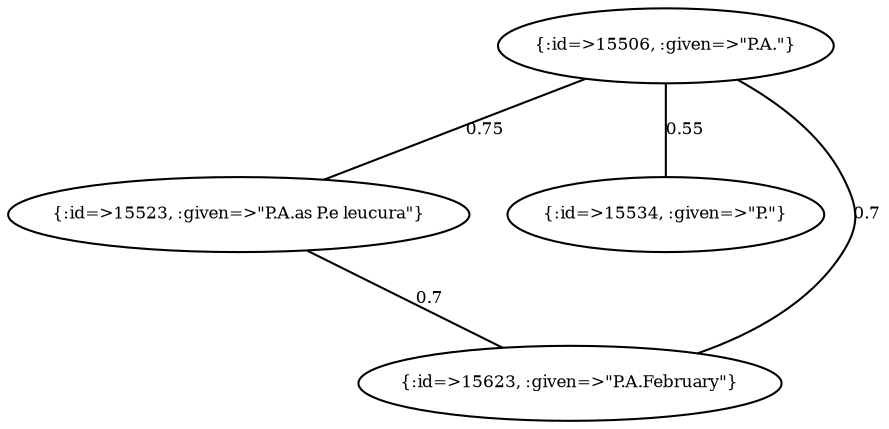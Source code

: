 graph Collector__WeightedGraph {
    "{:id=>15506, :given=>\"P.A.\"}" [
        fontsize = 8,
        label = "{:id=>15506, :given=>\"P.A.\"}"
    ]

    "{:id=>15523, :given=>\"P.A.as P.e leucura\"}" [
        fontsize = 8,
        label = "{:id=>15523, :given=>\"P.A.as P.e leucura\"}"
    ]

    "{:id=>15534, :given=>\"P.\"}" [
        fontsize = 8,
        label = "{:id=>15534, :given=>\"P.\"}"
    ]

    "{:id=>15623, :given=>\"P.A.February\"}" [
        fontsize = 8,
        label = "{:id=>15623, :given=>\"P.A.February\"}"
    ]

    "{:id=>15506, :given=>\"P.A.\"}" -- "{:id=>15523, :given=>\"P.A.as P.e leucura\"}" [
        fontsize = 8,
        label = 0.75
    ]

    "{:id=>15506, :given=>\"P.A.\"}" -- "{:id=>15534, :given=>\"P.\"}" [
        fontsize = 8,
        label = 0.55
    ]

    "{:id=>15506, :given=>\"P.A.\"}" -- "{:id=>15623, :given=>\"P.A.February\"}" [
        fontsize = 8,
        label = 0.7
    ]

    "{:id=>15523, :given=>\"P.A.as P.e leucura\"}" -- "{:id=>15623, :given=>\"P.A.February\"}" [
        fontsize = 8,
        label = 0.7
    ]
}
